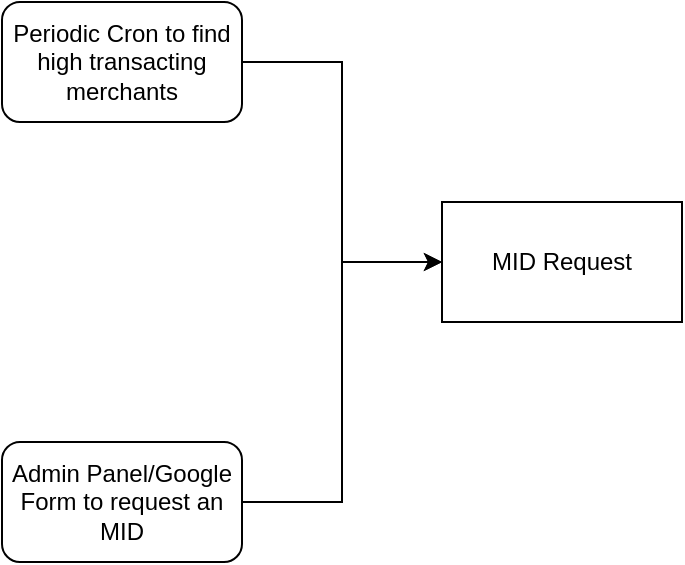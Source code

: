 <mxfile version="13.11.0" type="github">
  <diagram id="uALDm6HvaTPTJGhymucm" name="Page-1">
    <mxGraphModel dx="1022" dy="573" grid="1" gridSize="10" guides="1" tooltips="1" connect="1" arrows="1" fold="1" page="1" pageScale="1" pageWidth="850" pageHeight="1100" math="0" shadow="0">
      <root>
        <mxCell id="0" />
        <mxCell id="1" parent="0" />
        <mxCell id="p1rzFB_tmLa05Qgn7ONr-2" value="MID Request" style="rounded=0;whiteSpace=wrap;html=1;" vertex="1" parent="1">
          <mxGeometry x="300" y="280" width="120" height="60" as="geometry" />
        </mxCell>
        <mxCell id="p1rzFB_tmLa05Qgn7ONr-5" style="edgeStyle=orthogonalEdgeStyle;rounded=0;orthogonalLoop=1;jettySize=auto;html=1;entryX=0;entryY=0.5;entryDx=0;entryDy=0;" edge="1" parent="1" source="p1rzFB_tmLa05Qgn7ONr-3" target="p1rzFB_tmLa05Qgn7ONr-2">
          <mxGeometry relative="1" as="geometry" />
        </mxCell>
        <mxCell id="p1rzFB_tmLa05Qgn7ONr-3" value="Admin Panel/Google Form to request an MID" style="rounded=1;whiteSpace=wrap;html=1;" vertex="1" parent="1">
          <mxGeometry x="80" y="400" width="120" height="60" as="geometry" />
        </mxCell>
        <mxCell id="p1rzFB_tmLa05Qgn7ONr-6" style="edgeStyle=orthogonalEdgeStyle;rounded=0;orthogonalLoop=1;jettySize=auto;html=1;entryX=0;entryY=0.5;entryDx=0;entryDy=0;" edge="1" parent="1" source="p1rzFB_tmLa05Qgn7ONr-4" target="p1rzFB_tmLa05Qgn7ONr-2">
          <mxGeometry relative="1" as="geometry" />
        </mxCell>
        <mxCell id="p1rzFB_tmLa05Qgn7ONr-4" value="Periodic Cron to find high transacting merchants" style="rounded=1;whiteSpace=wrap;html=1;" vertex="1" parent="1">
          <mxGeometry x="80" y="180" width="120" height="60" as="geometry" />
        </mxCell>
      </root>
    </mxGraphModel>
  </diagram>
</mxfile>
